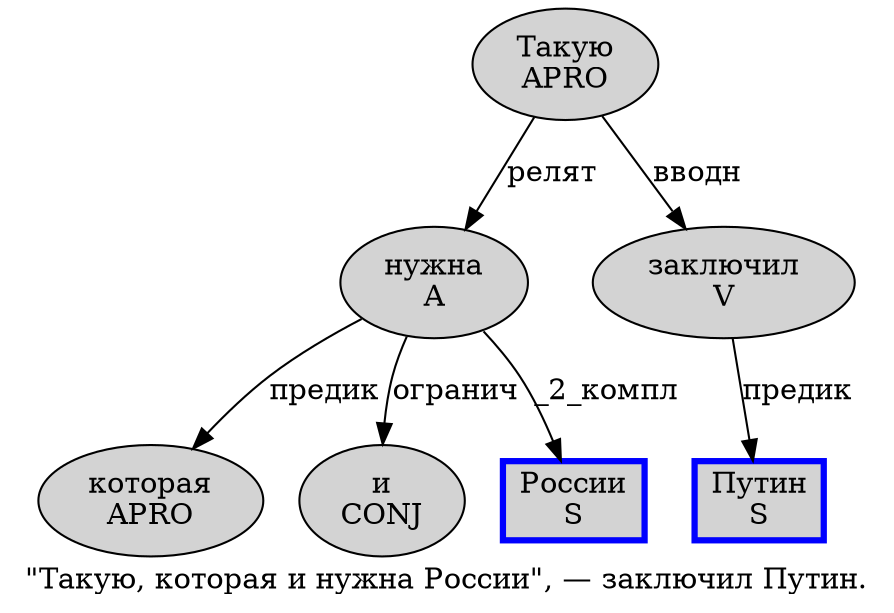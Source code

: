 digraph SENTENCE_93 {
	graph [label="\"Такую, которая и нужна России\", — заключил Путин."]
	node [style=filled]
		1 [label="Такую
APRO" color="" fillcolor=lightgray penwidth=1 shape=ellipse]
		3 [label="которая
APRO" color="" fillcolor=lightgray penwidth=1 shape=ellipse]
		4 [label="и
CONJ" color="" fillcolor=lightgray penwidth=1 shape=ellipse]
		5 [label="нужна
A" color="" fillcolor=lightgray penwidth=1 shape=ellipse]
		6 [label="России
S" color=blue fillcolor=lightgray penwidth=3 shape=box]
		10 [label="заключил
V" color="" fillcolor=lightgray penwidth=1 shape=ellipse]
		11 [label="Путин
S" color=blue fillcolor=lightgray penwidth=3 shape=box]
			10 -> 11 [label="предик"]
			1 -> 5 [label="релят"]
			1 -> 10 [label="вводн"]
			5 -> 3 [label="предик"]
			5 -> 4 [label="огранич"]
			5 -> 6 [label="_2_компл"]
}